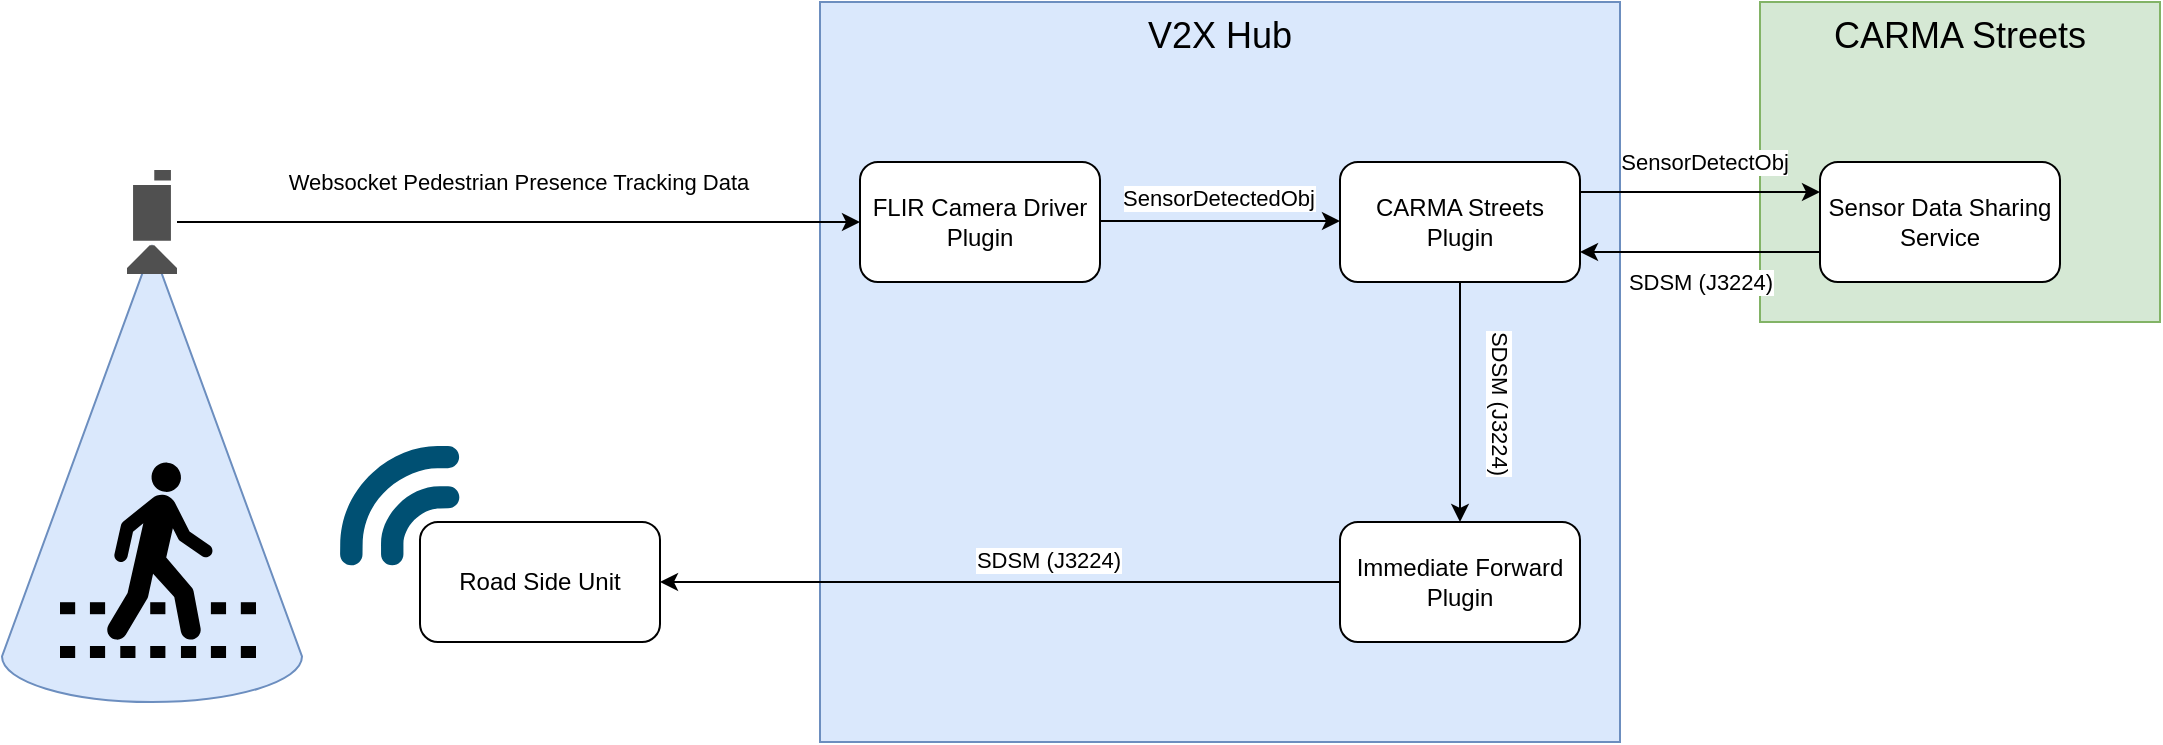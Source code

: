 <mxfile version="27.0.2">
  <diagram name="Page-1" id="VK_Beq-fD555AZCGXO-F">
    <mxGraphModel dx="1770" dy="791" grid="1" gridSize="10" guides="1" tooltips="1" connect="1" arrows="1" fold="1" page="1" pageScale="1" pageWidth="850" pageHeight="1100" math="0" shadow="0">
      <root>
        <mxCell id="0" />
        <mxCell id="1" parent="0" />
        <mxCell id="pkRe8SthHH8m0C5SdLM_-25" value="&lt;font style=&quot;font-size: 18px;&quot;&gt;CARMA Streets&lt;/font&gt;" style="rounded=0;whiteSpace=wrap;html=1;verticalAlign=top;fillColor=#d5e8d4;strokeColor=#82b366;" vertex="1" parent="1">
          <mxGeometry x="870" y="120" width="200" height="160" as="geometry" />
        </mxCell>
        <mxCell id="pkRe8SthHH8m0C5SdLM_-24" value="&lt;font style=&quot;font-size: 18px;&quot;&gt;V2X Hub&lt;/font&gt;" style="rounded=0;whiteSpace=wrap;html=1;verticalAlign=top;fillColor=#dae8fc;strokeColor=#6c8ebf;" vertex="1" parent="1">
          <mxGeometry x="400" y="120" width="400" height="370" as="geometry" />
        </mxCell>
        <mxCell id="pkRe8SthHH8m0C5SdLM_-6" value="" style="verticalLabelPosition=bottom;verticalAlign=top;html=1;shape=mxgraph.basic.cone2;dx=0.5;dy=0.9;fillColor=#dae8fc;strokeColor=#6c8ebf;" vertex="1" parent="1">
          <mxGeometry x="-9" y="242.5" width="150" height="227.5" as="geometry" />
        </mxCell>
        <mxCell id="pkRe8SthHH8m0C5SdLM_-9" style="edgeStyle=orthogonalEdgeStyle;rounded=0;orthogonalLoop=1;jettySize=auto;html=1;exitX=1;exitY=0.5;exitDx=0;exitDy=0;entryX=0;entryY=0.5;entryDx=0;entryDy=0;" edge="1" parent="1">
          <mxGeometry relative="1" as="geometry">
            <mxPoint x="540" y="229.5" as="sourcePoint" />
            <mxPoint x="660" y="229.5" as="targetPoint" />
          </mxGeometry>
        </mxCell>
        <mxCell id="pkRe8SthHH8m0C5SdLM_-10" value="SensorDetectedObj" style="edgeLabel;html=1;align=center;verticalAlign=middle;resizable=0;points=[];" vertex="1" connectable="0" parent="pkRe8SthHH8m0C5SdLM_-9">
          <mxGeometry x="-0.017" relative="1" as="geometry">
            <mxPoint y="-12" as="offset" />
          </mxGeometry>
        </mxCell>
        <mxCell id="pkRe8SthHH8m0C5SdLM_-1" value="FLIR Camera Driver Plugin" style="rounded=1;whiteSpace=wrap;html=1;" vertex="1" parent="1">
          <mxGeometry x="420" y="200" width="120" height="60" as="geometry" />
        </mxCell>
        <mxCell id="pkRe8SthHH8m0C5SdLM_-11" style="edgeStyle=orthogonalEdgeStyle;rounded=0;orthogonalLoop=1;jettySize=auto;html=1;exitX=1;exitY=0.25;exitDx=0;exitDy=0;entryX=0;entryY=0.25;entryDx=0;entryDy=0;" edge="1" parent="1" source="pkRe8SthHH8m0C5SdLM_-2" target="pkRe8SthHH8m0C5SdLM_-3">
          <mxGeometry relative="1" as="geometry" />
        </mxCell>
        <mxCell id="pkRe8SthHH8m0C5SdLM_-12" value="SensorDetectObj" style="edgeLabel;html=1;align=center;verticalAlign=middle;resizable=0;points=[];" vertex="1" connectable="0" parent="pkRe8SthHH8m0C5SdLM_-11">
          <mxGeometry x="0.033" y="-2" relative="1" as="geometry">
            <mxPoint y="-17" as="offset" />
          </mxGeometry>
        </mxCell>
        <mxCell id="pkRe8SthHH8m0C5SdLM_-2" value="CARMA Streets Plugin" style="rounded=1;whiteSpace=wrap;html=1;" vertex="1" parent="1">
          <mxGeometry x="660" y="200" width="120" height="60" as="geometry" />
        </mxCell>
        <mxCell id="pkRe8SthHH8m0C5SdLM_-13" style="edgeStyle=orthogonalEdgeStyle;rounded=0;orthogonalLoop=1;jettySize=auto;html=1;exitX=0;exitY=0.75;exitDx=0;exitDy=0;entryX=1;entryY=0.75;entryDx=0;entryDy=0;" edge="1" parent="1" source="pkRe8SthHH8m0C5SdLM_-3" target="pkRe8SthHH8m0C5SdLM_-2">
          <mxGeometry relative="1" as="geometry" />
        </mxCell>
        <mxCell id="pkRe8SthHH8m0C5SdLM_-14" value="SDSM (J3224)" style="edgeLabel;html=1;align=center;verticalAlign=middle;resizable=0;points=[];" vertex="1" connectable="0" parent="pkRe8SthHH8m0C5SdLM_-13">
          <mxGeometry x="0.1" y="-1" relative="1" as="geometry">
            <mxPoint x="6" y="16" as="offset" />
          </mxGeometry>
        </mxCell>
        <mxCell id="pkRe8SthHH8m0C5SdLM_-3" value="Sensor Data Sharing Service" style="rounded=1;whiteSpace=wrap;html=1;" vertex="1" parent="1">
          <mxGeometry x="900" y="200" width="120" height="60" as="geometry" />
        </mxCell>
        <mxCell id="pkRe8SthHH8m0C5SdLM_-7" style="edgeStyle=orthogonalEdgeStyle;rounded=0;orthogonalLoop=1;jettySize=auto;html=1;entryX=0;entryY=0.5;entryDx=0;entryDy=0;" edge="1" parent="1" source="pkRe8SthHH8m0C5SdLM_-4" target="pkRe8SthHH8m0C5SdLM_-1">
          <mxGeometry relative="1" as="geometry" />
        </mxCell>
        <mxCell id="pkRe8SthHH8m0C5SdLM_-8" value="Websocket Pedestrian Presence Tracking Data" style="edgeLabel;html=1;align=center;verticalAlign=middle;resizable=0;points=[];" vertex="1" connectable="0" parent="pkRe8SthHH8m0C5SdLM_-7">
          <mxGeometry x="-0.004" relative="1" as="geometry">
            <mxPoint y="-20" as="offset" />
          </mxGeometry>
        </mxCell>
        <mxCell id="pkRe8SthHH8m0C5SdLM_-4" value="" style="sketch=0;pointerEvents=1;shadow=0;dashed=0;html=1;strokeColor=none;fillColor=#505050;labelPosition=center;verticalLabelPosition=bottom;verticalAlign=top;outlineConnect=0;align=center;shape=mxgraph.office.devices.video_camera;rotation=90;" vertex="1" parent="1">
          <mxGeometry x="40" y="217.5" width="52" height="25" as="geometry" />
        </mxCell>
        <mxCell id="pkRe8SthHH8m0C5SdLM_-5" value="" style="shape=mxgraph.signs.safety.pedestrian_crossing;html=1;pointerEvents=1;fillColor=#000000;strokeColor=none;verticalLabelPosition=bottom;verticalAlign=top;align=center;" vertex="1" parent="1">
          <mxGeometry x="20" y="350" width="98" height="98" as="geometry" />
        </mxCell>
        <mxCell id="pkRe8SthHH8m0C5SdLM_-22" style="edgeStyle=orthogonalEdgeStyle;rounded=0;orthogonalLoop=1;jettySize=auto;html=1;exitX=0;exitY=0.5;exitDx=0;exitDy=0;entryX=1;entryY=0.5;entryDx=0;entryDy=0;" edge="1" parent="1" source="pkRe8SthHH8m0C5SdLM_-15" target="pkRe8SthHH8m0C5SdLM_-21">
          <mxGeometry relative="1" as="geometry" />
        </mxCell>
        <mxCell id="pkRe8SthHH8m0C5SdLM_-23" value="SDSM (J3224)" style="edgeLabel;html=1;align=center;verticalAlign=middle;resizable=0;points=[];" vertex="1" connectable="0" parent="pkRe8SthHH8m0C5SdLM_-22">
          <mxGeometry x="-0.217" y="-1" relative="1" as="geometry">
            <mxPoint x="-13" y="-10" as="offset" />
          </mxGeometry>
        </mxCell>
        <mxCell id="pkRe8SthHH8m0C5SdLM_-15" value="Immediate Forward Plugin" style="rounded=1;whiteSpace=wrap;html=1;" vertex="1" parent="1">
          <mxGeometry x="660" y="380" width="120" height="60" as="geometry" />
        </mxCell>
        <mxCell id="pkRe8SthHH8m0C5SdLM_-16" style="edgeStyle=orthogonalEdgeStyle;rounded=0;orthogonalLoop=1;jettySize=auto;html=1;exitX=0.5;exitY=1;exitDx=0;exitDy=0;entryX=0.5;entryY=0;entryDx=0;entryDy=0;" edge="1" parent="1" source="pkRe8SthHH8m0C5SdLM_-2" target="pkRe8SthHH8m0C5SdLM_-15">
          <mxGeometry relative="1" as="geometry">
            <mxPoint x="840" y="255" as="sourcePoint" />
            <mxPoint x="720" y="255" as="targetPoint" />
          </mxGeometry>
        </mxCell>
        <mxCell id="pkRe8SthHH8m0C5SdLM_-17" value="SDSM (J3224)" style="edgeLabel;html=1;align=center;verticalAlign=middle;resizable=0;points=[];rotation=90;" vertex="1" connectable="0" parent="pkRe8SthHH8m0C5SdLM_-16">
          <mxGeometry x="0.1" y="-1" relative="1" as="geometry">
            <mxPoint x="21" y="-6" as="offset" />
          </mxGeometry>
        </mxCell>
        <mxCell id="pkRe8SthHH8m0C5SdLM_-20" value="" style="points=[[0.005,0.09,0],[0.08,0,0],[0.76,0.25,0],[1,0.92,0],[0.91,0.995,0],[0.57,0.995,0],[0.045,0.955,0],[0.005,0.43,0]];verticalLabelPosition=bottom;sketch=0;html=1;verticalAlign=top;aspect=fixed;align=center;pointerEvents=1;shape=mxgraph.cisco19.3g_4g_indicator;fillColor=#005073;strokeColor=none;rotation=-90;" vertex="1" parent="1">
          <mxGeometry x="160" y="342" width="60" height="60" as="geometry" />
        </mxCell>
        <mxCell id="pkRe8SthHH8m0C5SdLM_-21" value="Road Side Unit" style="rounded=1;whiteSpace=wrap;html=1;" vertex="1" parent="1">
          <mxGeometry x="200" y="380" width="120" height="60" as="geometry" />
        </mxCell>
      </root>
    </mxGraphModel>
  </diagram>
</mxfile>
